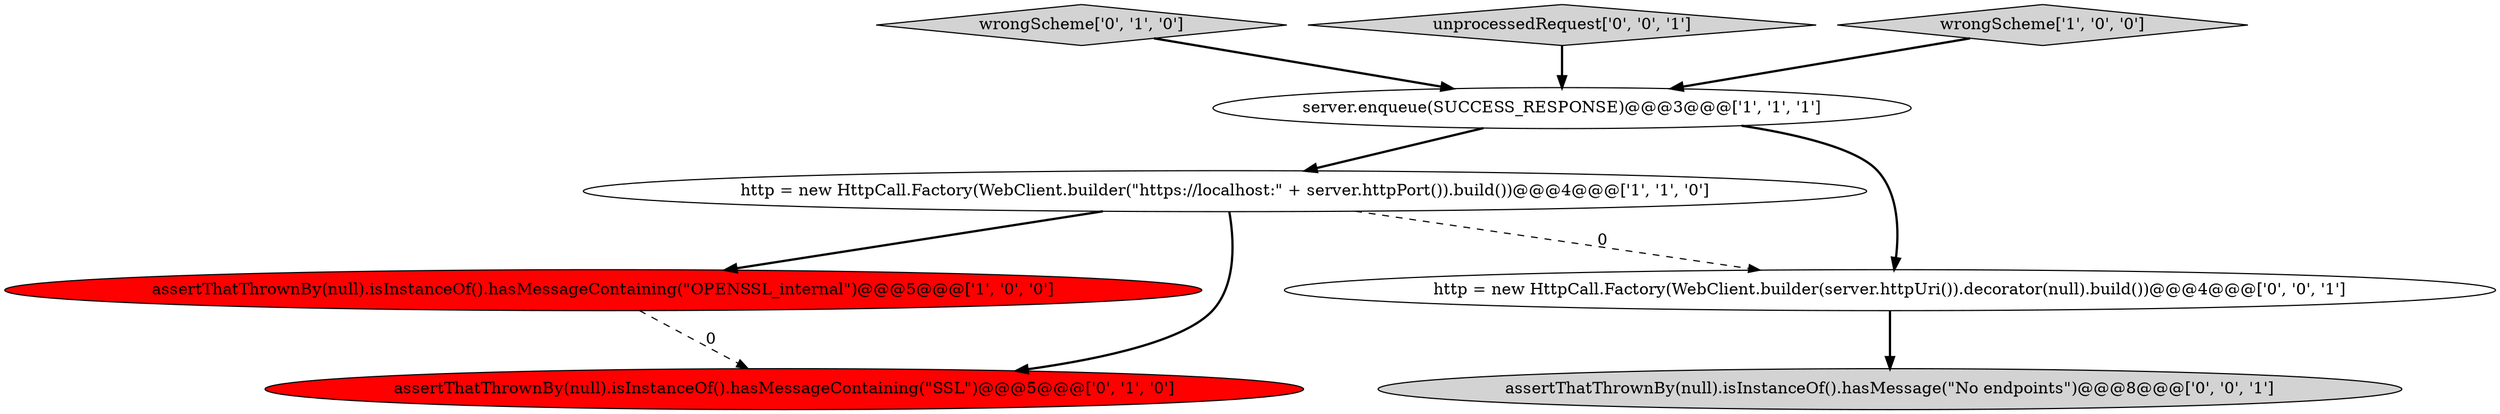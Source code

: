 digraph {
0 [style = filled, label = "assertThatThrownBy(null).isInstanceOf().hasMessageContaining(\"OPENSSL_internal\")@@@5@@@['1', '0', '0']", fillcolor = red, shape = ellipse image = "AAA1AAABBB1BBB"];
5 [style = filled, label = "wrongScheme['0', '1', '0']", fillcolor = lightgray, shape = diamond image = "AAA0AAABBB2BBB"];
3 [style = filled, label = "http = new HttpCall.Factory(WebClient.builder(\"https://localhost:\" + server.httpPort()).build())@@@4@@@['1', '1', '0']", fillcolor = white, shape = ellipse image = "AAA0AAABBB1BBB"];
4 [style = filled, label = "assertThatThrownBy(null).isInstanceOf().hasMessageContaining(\"SSL\")@@@5@@@['0', '1', '0']", fillcolor = red, shape = ellipse image = "AAA1AAABBB2BBB"];
6 [style = filled, label = "assertThatThrownBy(null).isInstanceOf().hasMessage(\"No endpoints\")@@@8@@@['0', '0', '1']", fillcolor = lightgray, shape = ellipse image = "AAA0AAABBB3BBB"];
7 [style = filled, label = "http = new HttpCall.Factory(WebClient.builder(server.httpUri()).decorator(null).build())@@@4@@@['0', '0', '1']", fillcolor = white, shape = ellipse image = "AAA0AAABBB3BBB"];
8 [style = filled, label = "unprocessedRequest['0', '0', '1']", fillcolor = lightgray, shape = diamond image = "AAA0AAABBB3BBB"];
2 [style = filled, label = "wrongScheme['1', '0', '0']", fillcolor = lightgray, shape = diamond image = "AAA0AAABBB1BBB"];
1 [style = filled, label = "server.enqueue(SUCCESS_RESPONSE)@@@3@@@['1', '1', '1']", fillcolor = white, shape = ellipse image = "AAA0AAABBB1BBB"];
1->3 [style = bold, label=""];
8->1 [style = bold, label=""];
5->1 [style = bold, label=""];
0->4 [style = dashed, label="0"];
3->7 [style = dashed, label="0"];
3->4 [style = bold, label=""];
1->7 [style = bold, label=""];
2->1 [style = bold, label=""];
3->0 [style = bold, label=""];
7->6 [style = bold, label=""];
}
